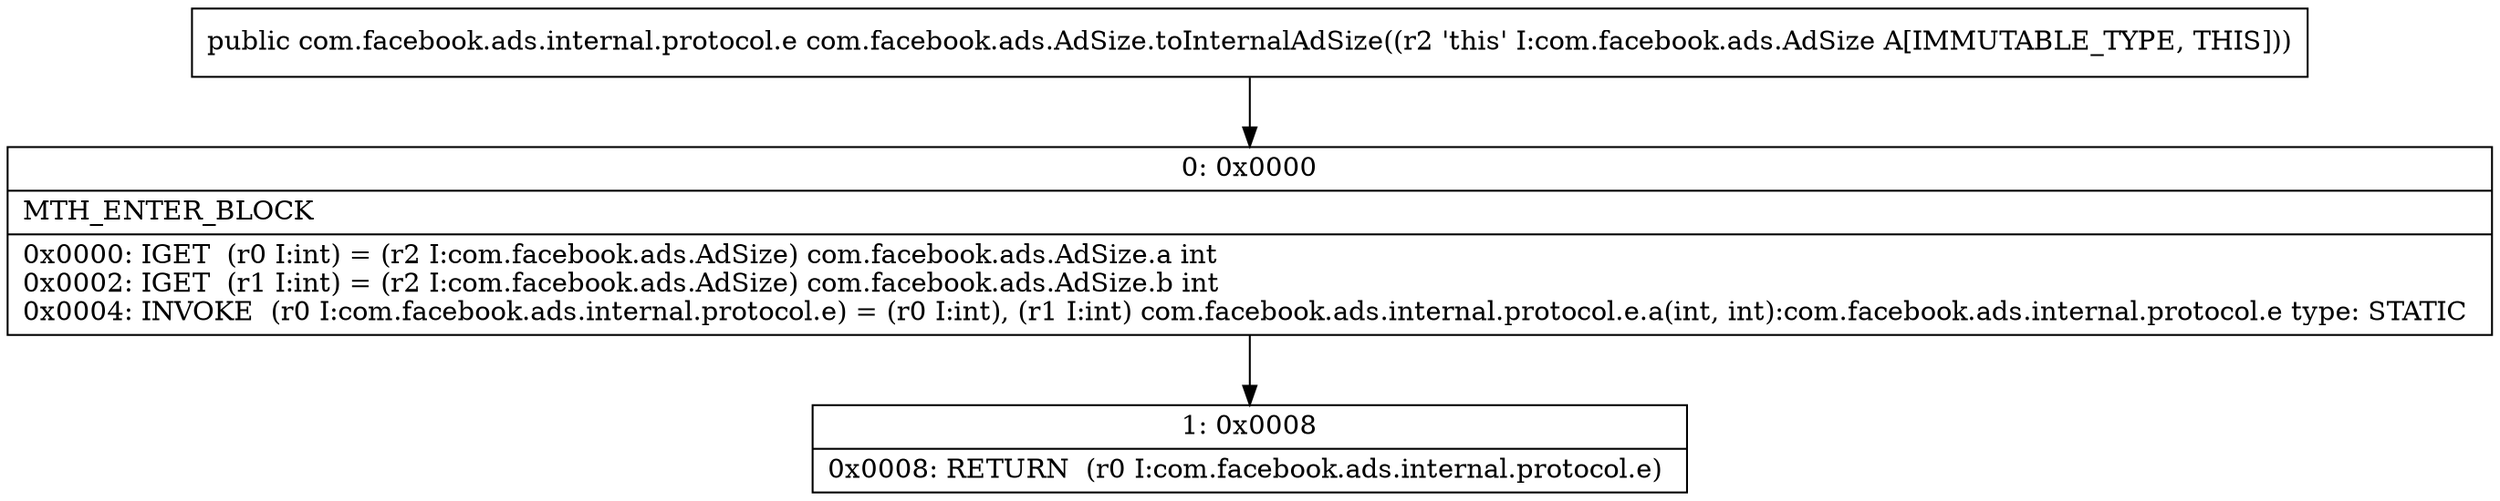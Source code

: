 digraph "CFG forcom.facebook.ads.AdSize.toInternalAdSize()Lcom\/facebook\/ads\/internal\/protocol\/e;" {
Node_0 [shape=record,label="{0\:\ 0x0000|MTH_ENTER_BLOCK\l|0x0000: IGET  (r0 I:int) = (r2 I:com.facebook.ads.AdSize) com.facebook.ads.AdSize.a int \l0x0002: IGET  (r1 I:int) = (r2 I:com.facebook.ads.AdSize) com.facebook.ads.AdSize.b int \l0x0004: INVOKE  (r0 I:com.facebook.ads.internal.protocol.e) = (r0 I:int), (r1 I:int) com.facebook.ads.internal.protocol.e.a(int, int):com.facebook.ads.internal.protocol.e type: STATIC \l}"];
Node_1 [shape=record,label="{1\:\ 0x0008|0x0008: RETURN  (r0 I:com.facebook.ads.internal.protocol.e) \l}"];
MethodNode[shape=record,label="{public com.facebook.ads.internal.protocol.e com.facebook.ads.AdSize.toInternalAdSize((r2 'this' I:com.facebook.ads.AdSize A[IMMUTABLE_TYPE, THIS])) }"];
MethodNode -> Node_0;
Node_0 -> Node_1;
}

